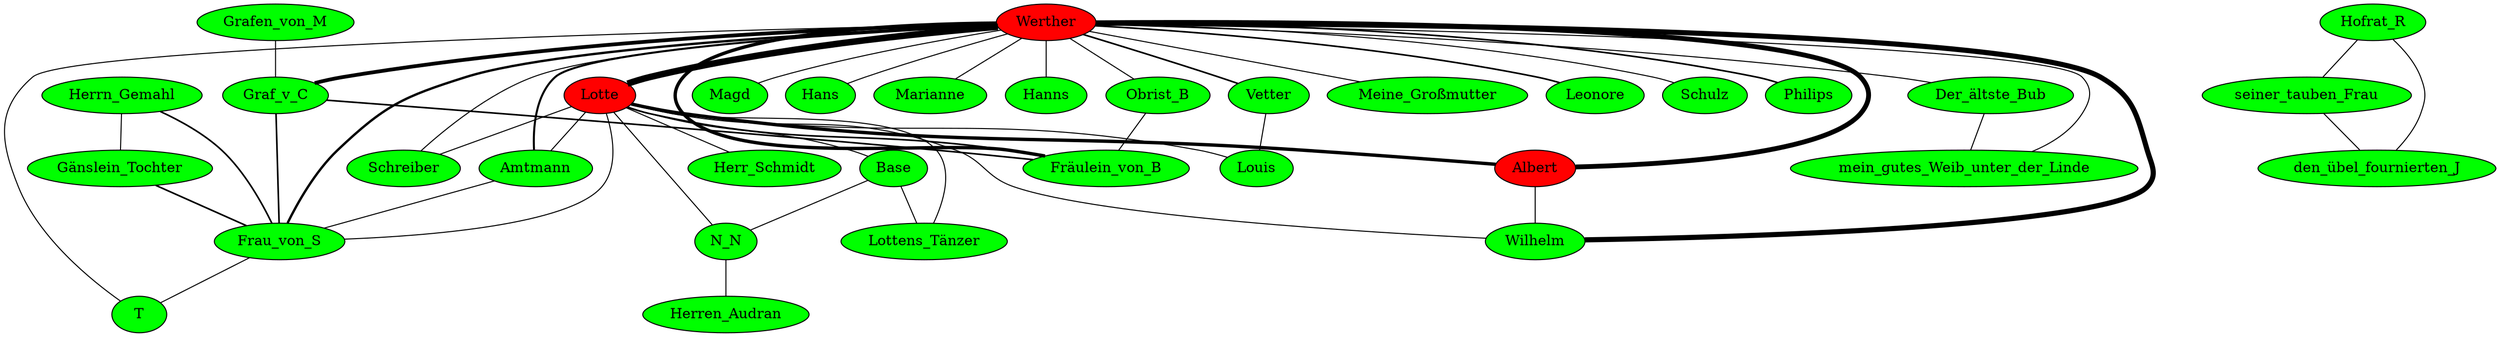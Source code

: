 graph {
Werther [shape=ellipse style=filled fillcolor=red]
Lotte [shape=ellipse style=filled fillcolor=red]
Albert [shape=ellipse style=filled fillcolor=red]
node [shape=ellipse style=filled fillcolor=green]
Werther -- Lotte[penwidth= 6.3750394313469245]
Werther -- Albert[penwidth= 4.754887502163468]
Werther -- Wilhelm[penwidth= 5.087462841250339]
Werther -- Vetter[penwidth= 1.584962500721156]
Werther -- Magd[penwidth= 1.0]
Werther -- Schreiber[penwidth= 1.0]
Werther -- Hans[penwidth= 1.0]
Werther -- Marianne[penwidth= 1.0]
Werther -- Graf_v_C[penwidth= 3.700439718141092]
Werther -- Hanns[penwidth= 1.0]
Werther -- Der_ältste_Bub[penwidth= 1.0]
Werther -- mein_gutes_Weib_unter_der_Linde[penwidth= 1.0]
Werther -- Meine_Großmutter[penwidth= 1.0]
Werther -- Amtmann[penwidth= 2.0]
Werther -- Obrist_B[penwidth= 1.0]
Werther -- Frau_von_S[penwidth= 2.321928094887362]
Werther -- T[penwidth= 1.0]
Werther -- Fräulein_von_B[penwidth= 3.321928094887362]
Werther -- Leonore[penwidth= 1.584962500721156]
Werther -- Schulz[penwidth= 1.0]
Werther -- Philips[penwidth= 1.584962500721156]
Lotte -- Albert[penwidth= 3.321928094887362]
Lotte -- Wilhelm[penwidth= 1.0]
Lotte -- Schreiber[penwidth= 1.0]
Lotte -- Louis[penwidth= 1.0]
Lotte -- Amtmann[penwidth= 1.0]
Lotte -- Base[penwidth= 1.0]
Lotte -- Lottens_Tänzer[penwidth= 1.0]
Lotte -- Frau_von_S[penwidth= 1.0]
Lotte -- Fräulein_von_B[penwidth= 1.584962500721156]
Lotte -- Herr_Schmidt[penwidth= 1.0]
Lotte -- N_N[penwidth= 1.0]
Albert -- Wilhelm[penwidth= 1.0]
Vetter -- Louis[penwidth= 1.0]
Grafen_von_M -- Graf_v_C[penwidth= 1.0]
Graf_v_C -- Frau_von_S[penwidth= 1.584962500721156]
Graf_v_C -- Fräulein_von_B[penwidth= 1.584962500721156]
Herrn_Gemahl -- Gänslein_Tochter[penwidth= 1.0]
Herrn_Gemahl -- Frau_von_S[penwidth= 1.584962500721156]
Gänslein_Tochter -- Frau_von_S[penwidth= 1.584962500721156]
Hofrat_R -- seiner_tauben_Frau[penwidth= 1.0]
Hofrat_R -- den_übel_fournierten_J[penwidth= 1.0]
Der_ältste_Bub -- mein_gutes_Weib_unter_der_Linde[penwidth= 1.0]
Amtmann -- Frau_von_S[penwidth= 1.0]
Base -- Lottens_Tänzer[penwidth= 1.0]
Base -- N_N[penwidth= 1.0]
Obrist_B -- Fräulein_von_B[penwidth= 1.0]
Frau_von_S -- T[penwidth= 1.0]
seiner_tauben_Frau -- den_übel_fournierten_J[penwidth= 1.0]
N_N -- Herren_Audran[penwidth= 1.0]
}
